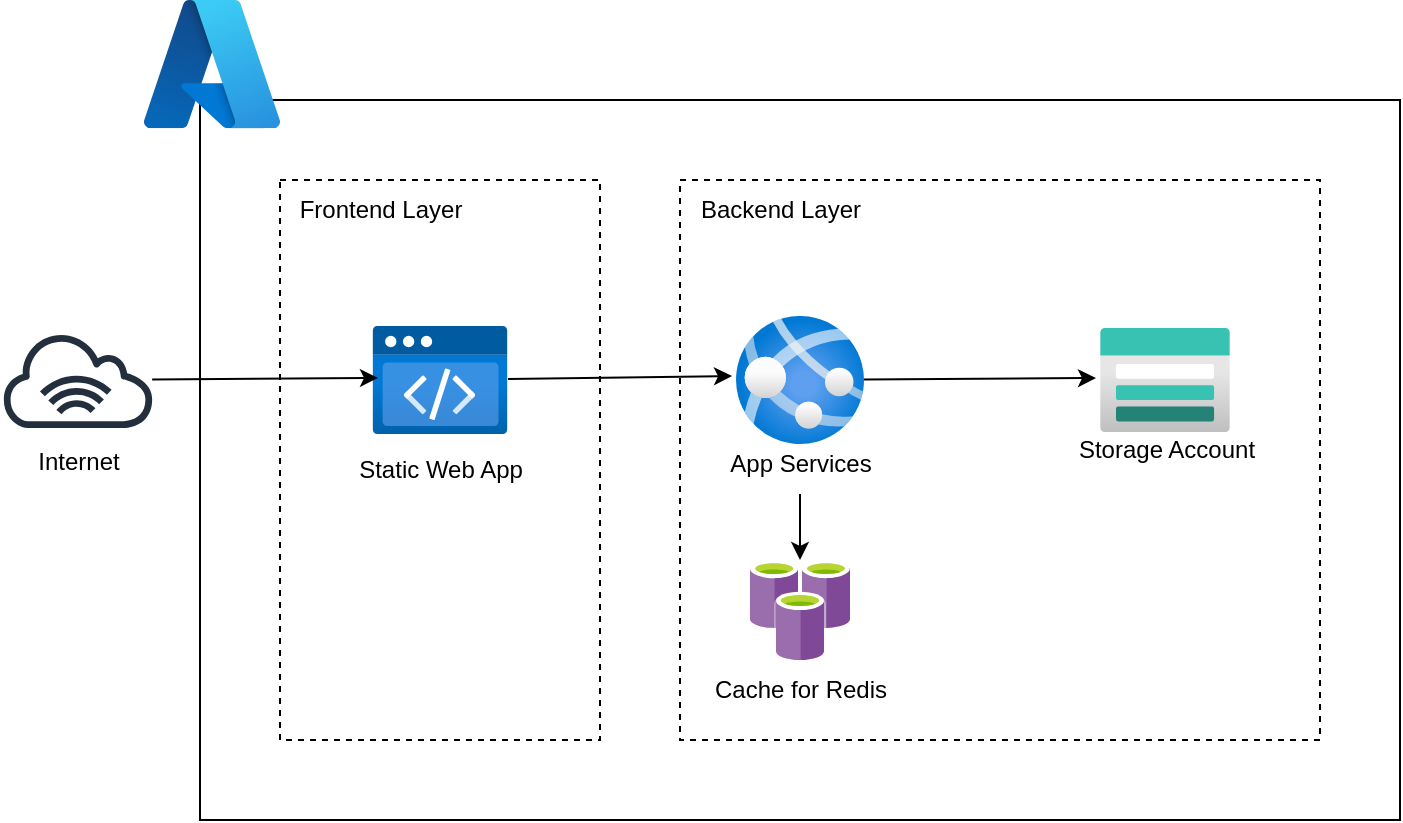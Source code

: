 <mxfile scale="1" border="20">
    <diagram id="zkJzPd1j_aACz_LZGHwT" name="Page-1">
        <mxGraphModel dx="906" dy="647" grid="1" gridSize="10" guides="1" tooltips="1" connect="1" arrows="1" fold="1" page="1" pageScale="1" pageWidth="1654" pageHeight="1169" background="light-dark(#FFFFFF,#FFFFFF)" math="0" shadow="0">
            <root>
                <mxCell id="0"/>
                <mxCell id="1" parent="0"/>
                <mxCell id="2" value="" style="rounded=0;whiteSpace=wrap;html=1;fillColor=light-dark(#FFFFFF,transparent);strokeColor=light-dark(#000000,#000000);" vertex="1" parent="1">
                    <mxGeometry x="120" y="80" width="600" height="360" as="geometry"/>
                </mxCell>
                <mxCell id="3" value="" style="rounded=0;whiteSpace=wrap;html=1;strokeColor=light-dark(#000000,#000000);fillColor=light-dark(#FFFFFF,#E6E6E6);dashed=1;" vertex="1" parent="1">
                    <mxGeometry x="360" y="120" width="320" height="280" as="geometry"/>
                </mxCell>
                <mxCell id="4" value="" style="image;sketch=0;aspect=fixed;html=1;points=[];align=center;fontSize=12;image=img/lib/mscae/Azure_Cache_for_Redis.svg;" vertex="1" parent="1">
                    <mxGeometry x="395" y="310" width="50" height="50" as="geometry"/>
                </mxCell>
                <mxCell id="6" value="" style="image;aspect=fixed;html=1;points=[];align=center;fontSize=12;image=img/lib/azure2/storage/Storage_Accounts.svg;" vertex="1" parent="1">
                    <mxGeometry x="570" y="194" width="65" height="52" as="geometry"/>
                </mxCell>
                <mxCell id="7" value="&lt;font style=&quot;color: light-dark(rgb(0, 0, 0), rgb(0, 0, 0));&quot;&gt;Cache for Redis&lt;/font&gt;" style="text;html=1;align=center;verticalAlign=middle;resizable=0;points=[];autosize=1;strokeColor=none;fillColor=none;" vertex="1" parent="1">
                    <mxGeometry x="365" y="360" width="110" height="30" as="geometry"/>
                </mxCell>
                <mxCell id="8" value="&lt;font style=&quot;color: light-dark(rgb(0, 0, 0), rgb(0, 0, 0));&quot;&gt;Storage Account&lt;/font&gt;" style="text;html=1;align=center;verticalAlign=middle;resizable=0;points=[];autosize=1;strokeColor=none;fillColor=none;" vertex="1" parent="1">
                    <mxGeometry x="547.5" y="240" width="110" height="30" as="geometry"/>
                </mxCell>
                <mxCell id="9" value="" style="image;aspect=fixed;html=1;points=[];align=center;fontSize=12;image=img/lib/azure2/app_services/App_Services.svg;" vertex="1" parent="1">
                    <mxGeometry x="388" y="188" width="64" height="64" as="geometry"/>
                </mxCell>
                <mxCell id="22" style="edgeStyle=none;html=1;strokeColor=light-dark(#000000,#000000);" edge="1" parent="1" source="10" target="4">
                    <mxGeometry relative="1" as="geometry"/>
                </mxCell>
                <mxCell id="10" value="&lt;font style=&quot;color: light-dark(rgb(0, 0, 0), rgb(0, 0, 0));&quot;&gt;App Services&lt;/font&gt;" style="text;html=1;align=center;verticalAlign=middle;resizable=0;points=[];autosize=1;strokeColor=none;fillColor=none;" vertex="1" parent="1">
                    <mxGeometry x="375" y="247" width="90" height="30" as="geometry"/>
                </mxCell>
                <mxCell id="11" value="" style="rounded=0;whiteSpace=wrap;html=1;strokeColor=light-dark(#000000,#000000);fillColor=light-dark(#FFFFFF,#E6E6E6);dashed=1;" vertex="1" parent="1">
                    <mxGeometry x="160" y="120" width="160" height="280" as="geometry"/>
                </mxCell>
                <mxCell id="12" value="&lt;font style=&quot;color: light-dark(rgb(0, 0, 0), rgb(0, 0, 0));&quot;&gt;Static Web App&lt;/font&gt;" style="text;html=1;align=center;verticalAlign=middle;resizable=0;points=[];autosize=1;strokeColor=none;fillColor=none;" vertex="1" parent="1">
                    <mxGeometry x="185" y="250" width="110" height="30" as="geometry"/>
                </mxCell>
                <mxCell id="13" value="" style="image;aspect=fixed;html=1;points=[];align=center;fontSize=12;image=img/lib/azure2/preview/Static_Apps.svg;imageBackground=default;" vertex="1" parent="1">
                    <mxGeometry x="206" y="193" width="68" height="54" as="geometry"/>
                </mxCell>
                <mxCell id="14" value="" style="sketch=0;outlineConnect=0;fontColor=#232F3E;gradientColor=none;fillColor=light-dark(#232F3D,#808080);strokeColor=none;dashed=0;verticalLabelPosition=bottom;verticalAlign=top;align=center;html=1;fontSize=12;fontStyle=0;aspect=fixed;pointerEvents=1;shape=mxgraph.aws4.internet_alt1;" vertex="1" parent="1">
                    <mxGeometry x="20" y="196" width="78" height="48" as="geometry"/>
                </mxCell>
                <mxCell id="15" value="&lt;font style=&quot;color: light-dark(rgb(0, 0, 0), rgb(0, 0, 0));&quot;&gt;Frontend Layer&lt;/font&gt;" style="text;html=1;align=center;verticalAlign=middle;resizable=0;points=[];autosize=1;strokeColor=none;fillColor=none;" vertex="1" parent="1">
                    <mxGeometry x="160" y="120" width="100" height="30" as="geometry"/>
                </mxCell>
                <mxCell id="16" value="&lt;font style=&quot;color: light-dark(rgb(0, 0, 0), rgb(0, 0, 0));&quot;&gt;Backend Layer&lt;/font&gt;" style="text;html=1;align=center;verticalAlign=middle;resizable=0;points=[];autosize=1;strokeColor=none;fillColor=none;" vertex="1" parent="1">
                    <mxGeometry x="360" y="120" width="100" height="30" as="geometry"/>
                </mxCell>
                <mxCell id="17" value="" style="image;aspect=fixed;html=1;points=[];align=center;fontSize=12;image=img/lib/azure2/other/Azure_A.svg;" vertex="1" parent="1">
                    <mxGeometry x="92" y="30" width="68" height="64.12" as="geometry"/>
                </mxCell>
                <mxCell id="18" value="&lt;font style=&quot;color: light-dark(rgb(0, 0, 0), rgb(0, 0, 0));&quot;&gt;Internet&lt;/font&gt;" style="text;html=1;align=center;verticalAlign=middle;resizable=0;points=[];autosize=1;strokeColor=none;fillColor=none;" vertex="1" parent="1">
                    <mxGeometry x="29" y="246" width="60" height="30" as="geometry"/>
                </mxCell>
                <mxCell id="19" style="edgeStyle=none;html=1;entryX=0.044;entryY=0.481;entryDx=0;entryDy=0;entryPerimeter=0;strokeColor=light-dark(#000000,#000000);" edge="1" parent="1" source="14" target="13">
                    <mxGeometry relative="1" as="geometry"/>
                </mxCell>
                <mxCell id="20" style="edgeStyle=none;html=1;strokeColor=light-dark(#000000,#000000);entryX=-0.031;entryY=0.469;entryDx=0;entryDy=0;entryPerimeter=0;" edge="1" parent="1" source="13" target="9">
                    <mxGeometry relative="1" as="geometry">
                        <mxPoint x="380" y="219" as="targetPoint"/>
                    </mxGeometry>
                </mxCell>
                <mxCell id="21" style="edgeStyle=none;html=1;entryX=-0.031;entryY=0.481;entryDx=0;entryDy=0;entryPerimeter=0;strokeColor=light-dark(#000000,#000000);" edge="1" parent="1" source="9" target="6">
                    <mxGeometry relative="1" as="geometry"/>
                </mxCell>
            </root>
        </mxGraphModel>
    </diagram>
</mxfile>
